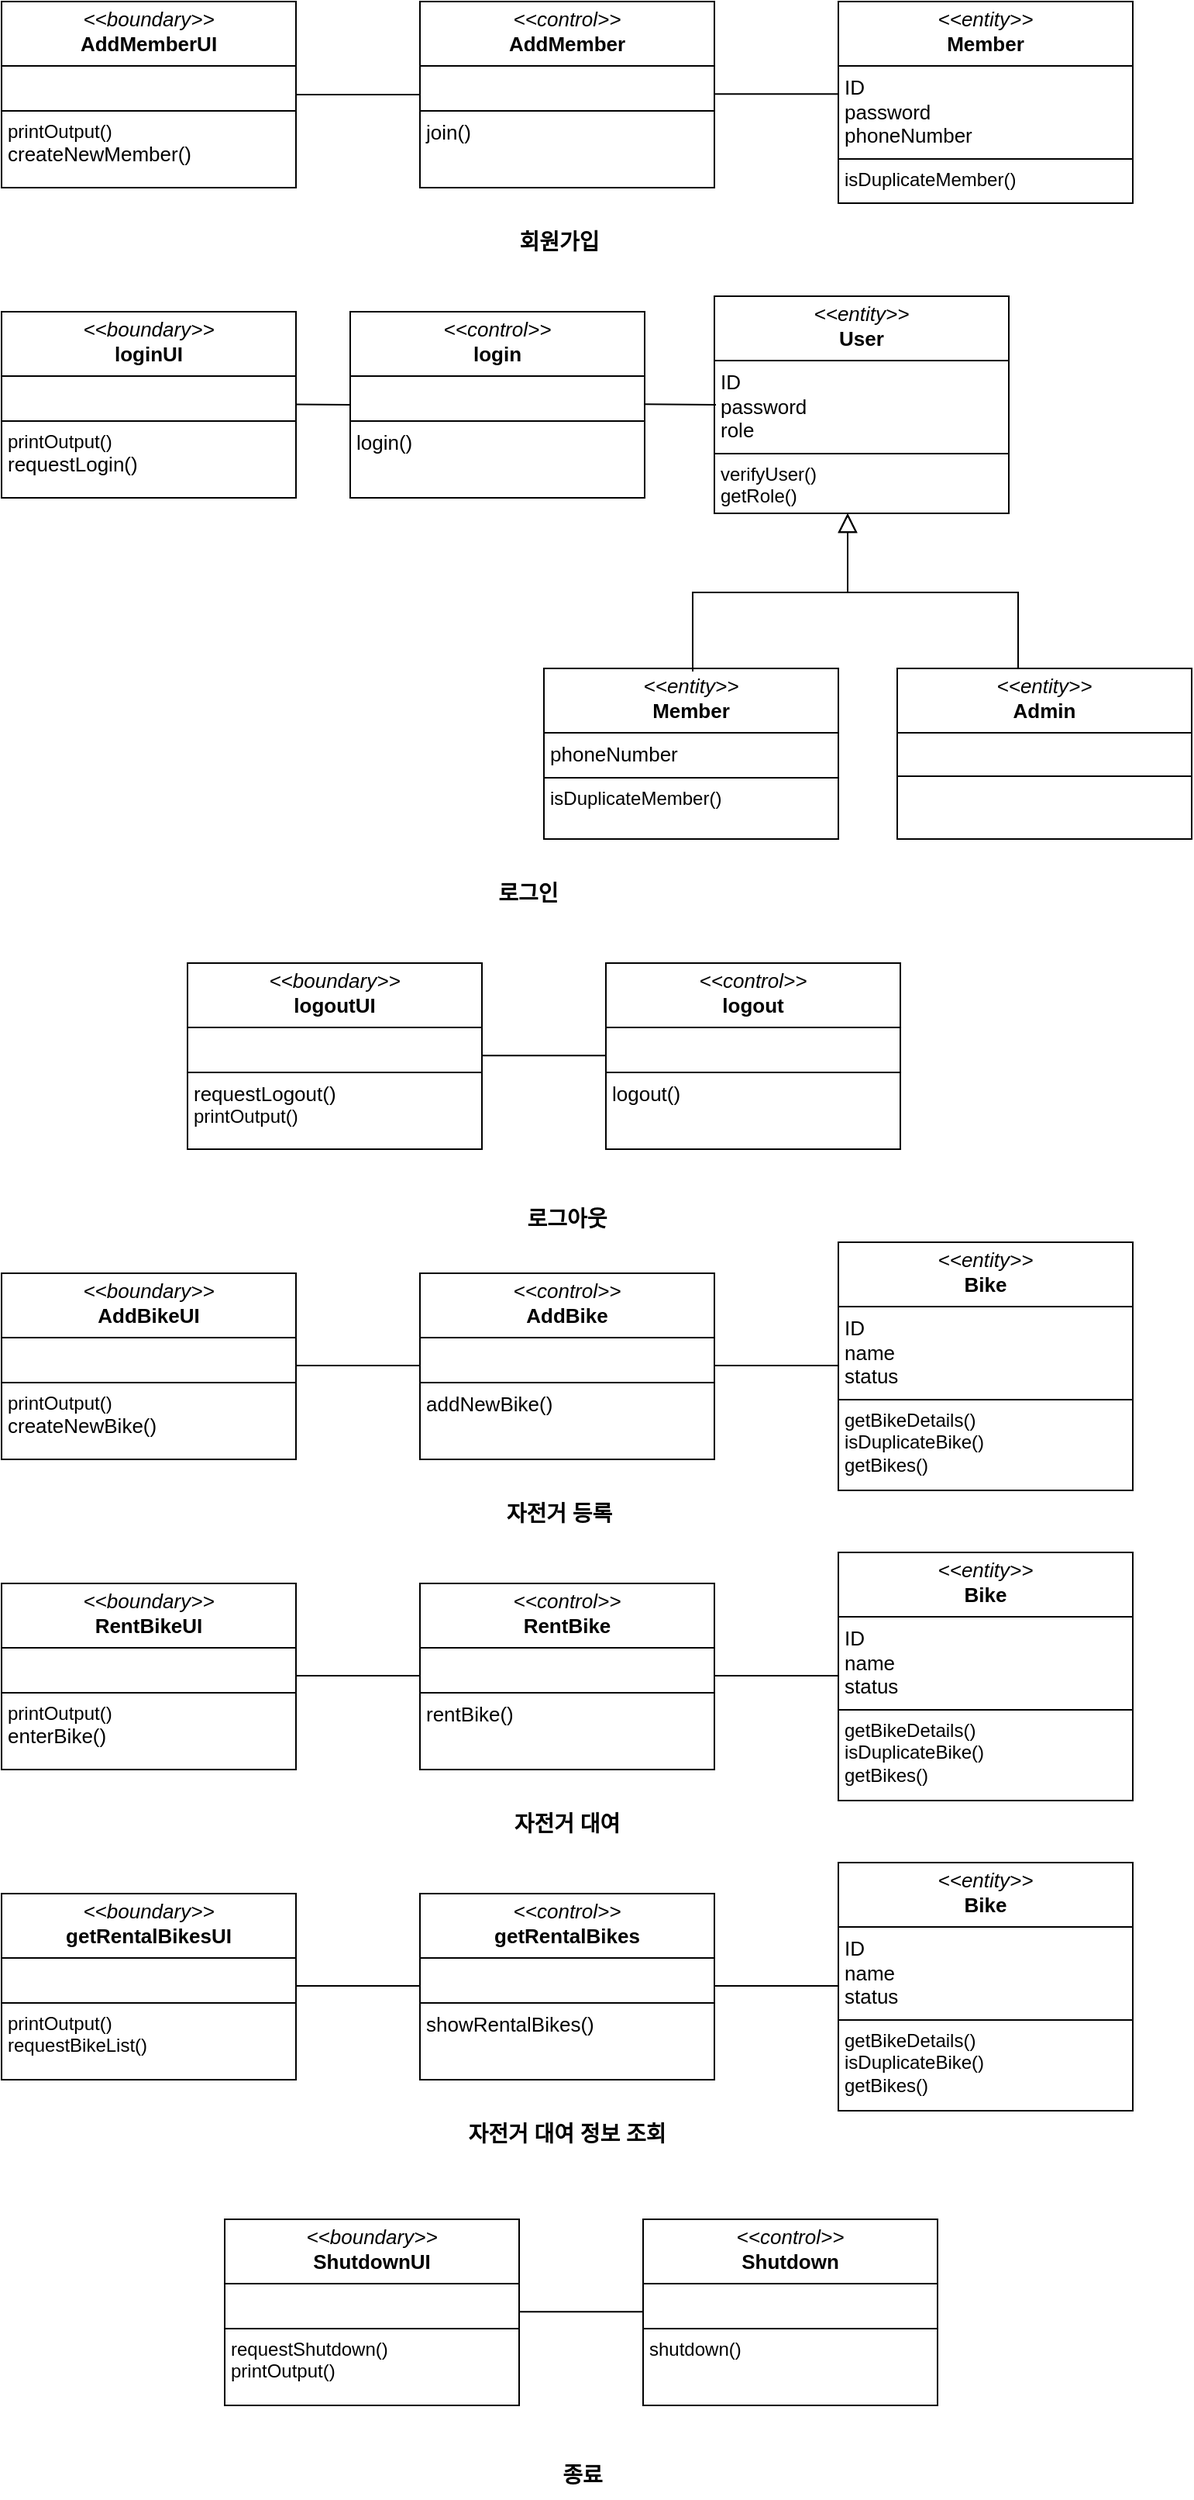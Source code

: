<mxfile version="27.0.5">
  <diagram id="C5RBs43oDa-KdzZeNtuy" name="Page-1">
    <mxGraphModel dx="983" dy="621" grid="1" gridSize="10" guides="1" tooltips="1" connect="1" arrows="1" fold="1" page="1" pageScale="1" pageWidth="827" pageHeight="1169" math="0" shadow="0">
      <root>
        <mxCell id="WIyWlLk6GJQsqaUBKTNV-0" />
        <mxCell id="WIyWlLk6GJQsqaUBKTNV-1" parent="WIyWlLk6GJQsqaUBKTNV-0" />
        <mxCell id="ouckDY2DTzFiGqXjEi13-0" value="&lt;p style=&quot;margin:0px;margin-top:4px;text-align:center;&quot;&gt;&lt;font style=&quot;font-size: 13px;&quot;&gt;&lt;i&gt;&amp;lt;&amp;lt;control&amp;gt;&amp;gt;&lt;/i&gt;&lt;br&gt;&lt;b&gt;AddMember&lt;/b&gt;&lt;/font&gt;&lt;/p&gt;&lt;hr size=&quot;1&quot; style=&quot;border-style:solid;&quot;&gt;&lt;p style=&quot;margin:0px;margin-left:4px;&quot;&gt;&lt;font style=&quot;font-size: 13px;&quot;&gt;&lt;br&gt;&lt;/font&gt;&lt;/p&gt;&lt;hr size=&quot;1&quot; style=&quot;border-style:solid;&quot;&gt;&lt;p style=&quot;margin:0px;margin-left:4px;&quot;&gt;&lt;font style=&quot;font-size: 13px;&quot;&gt;join()&lt;/font&gt;&lt;/p&gt;" style="verticalAlign=top;align=left;overflow=fill;html=1;whiteSpace=wrap;" parent="WIyWlLk6GJQsqaUBKTNV-1" vertex="1">
          <mxGeometry x="310" y="40" width="190" height="120" as="geometry" />
        </mxCell>
        <mxCell id="ouckDY2DTzFiGqXjEi13-2" value="&lt;p style=&quot;margin:0px;margin-top:4px;text-align:center;&quot;&gt;&lt;font style=&quot;font-size: 13px;&quot;&gt;&lt;i&gt;&amp;lt;&amp;lt;boundary&amp;gt;&amp;gt;&lt;/i&gt;&lt;br&gt;&lt;b&gt;AddMemberUI&lt;/b&gt;&lt;/font&gt;&lt;/p&gt;&lt;hr size=&quot;1&quot; style=&quot;border-style:solid;&quot;&gt;&lt;p style=&quot;margin:0px;margin-left:4px;&quot;&gt;&lt;font style=&quot;font-size: 13px;&quot;&gt;&lt;br&gt;&lt;/font&gt;&lt;/p&gt;&lt;hr size=&quot;1&quot; style=&quot;border-style:solid;&quot;&gt;&lt;p style=&quot;margin:0px;margin-left:4px;&quot;&gt;&lt;span style=&quot;background-color: rgb(255, 255, 255); text-align: center; text-wrap-mode: nowrap; color: light-dark(rgb(0, 0, 0), rgb(255, 255, 255));&quot;&gt;printOutput()&lt;/span&gt;&lt;/p&gt;&lt;p style=&quot;margin:0px;margin-left:4px;&quot;&gt;&lt;span style=&quot;font-size: 13px; background-color: transparent; color: light-dark(rgb(0, 0, 0), rgb(255, 255, 255));&quot;&gt;createNewMember()&lt;/span&gt;&lt;/p&gt;" style="verticalAlign=top;align=left;overflow=fill;html=1;whiteSpace=wrap;" parent="WIyWlLk6GJQsqaUBKTNV-1" vertex="1">
          <mxGeometry x="40" y="40" width="190" height="120" as="geometry" />
        </mxCell>
        <mxCell id="ouckDY2DTzFiGqXjEi13-3" value="&lt;p style=&quot;margin:0px;margin-top:4px;text-align:center;&quot;&gt;&lt;font style=&quot;font-size: 13px;&quot;&gt;&lt;i&gt;&amp;lt;&amp;lt;entity&amp;gt;&amp;gt;&lt;/i&gt;&lt;br&gt;&lt;b&gt;Member&lt;/b&gt;&lt;/font&gt;&lt;/p&gt;&lt;hr size=&quot;1&quot; style=&quot;border-style:solid;&quot;&gt;&lt;p style=&quot;margin:0px;margin-left:4px;&quot;&gt;&lt;span style=&quot;font-size: 13px;&quot;&gt;ID&lt;/span&gt;&lt;/p&gt;&lt;p style=&quot;margin:0px;margin-left:4px;&quot;&gt;&lt;span style=&quot;font-size: 13px;&quot;&gt;password&lt;/span&gt;&lt;/p&gt;&lt;p style=&quot;margin:0px;margin-left:4px;&quot;&gt;&lt;span style=&quot;font-size: 13px;&quot;&gt;phoneNumber&lt;/span&gt;&lt;/p&gt;&lt;hr size=&quot;1&quot; style=&quot;border-style:solid;&quot;&gt;&lt;p style=&quot;margin:0px;margin-left:4px;&quot;&gt;&lt;span style=&quot;text-align: center; text-wrap-mode: nowrap; background-color: rgb(255, 255, 255);&quot;&gt;isDuplicateMember()&lt;/span&gt;&lt;/p&gt;" style="verticalAlign=top;align=left;overflow=fill;html=1;whiteSpace=wrap;" parent="WIyWlLk6GJQsqaUBKTNV-1" vertex="1">
          <mxGeometry x="580" y="40" width="190" height="130" as="geometry" />
        </mxCell>
        <mxCell id="ouckDY2DTzFiGqXjEi13-4" value="회원가입" style="text;html=1;align=center;verticalAlign=middle;whiteSpace=wrap;rounded=0;fontSize=14;fontStyle=1" parent="WIyWlLk6GJQsqaUBKTNV-1" vertex="1">
          <mxGeometry x="370" y="180" width="60" height="30" as="geometry" />
        </mxCell>
        <mxCell id="ouckDY2DTzFiGqXjEi13-5" value="&lt;p style=&quot;margin:0px;margin-top:4px;text-align:center;&quot;&gt;&lt;font style=&quot;font-size: 13px;&quot;&gt;&lt;i&gt;&amp;lt;&amp;lt;control&amp;gt;&amp;gt;&lt;/i&gt;&lt;br&gt;&lt;b&gt;login&lt;/b&gt;&lt;/font&gt;&lt;/p&gt;&lt;hr size=&quot;1&quot; style=&quot;border-style:solid;&quot;&gt;&lt;p style=&quot;margin:0px;margin-left:4px;&quot;&gt;&lt;font style=&quot;font-size: 13px;&quot;&gt;&lt;br&gt;&lt;/font&gt;&lt;/p&gt;&lt;hr size=&quot;1&quot; style=&quot;border-style:solid;&quot;&gt;&lt;p style=&quot;margin:0px;margin-left:4px;&quot;&gt;&lt;font style=&quot;font-size: 13px;&quot;&gt;login()&lt;/font&gt;&lt;/p&gt;" style="verticalAlign=top;align=left;overflow=fill;html=1;whiteSpace=wrap;" parent="WIyWlLk6GJQsqaUBKTNV-1" vertex="1">
          <mxGeometry x="265" y="240" width="190" height="120" as="geometry" />
        </mxCell>
        <mxCell id="ouckDY2DTzFiGqXjEi13-7" value="&lt;p style=&quot;margin:0px;margin-top:4px;text-align:center;&quot;&gt;&lt;font style=&quot;font-size: 13px;&quot;&gt;&lt;i&gt;&amp;lt;&amp;lt;entity&amp;gt;&amp;gt;&lt;/i&gt;&lt;br&gt;&lt;b&gt;Member&lt;/b&gt;&lt;/font&gt;&lt;/p&gt;&lt;hr size=&quot;1&quot; style=&quot;border-style:solid;&quot;&gt;&lt;p style=&quot;margin:0px;margin-left:4px;&quot;&gt;&lt;span style=&quot;font-size: 13px; background-color: transparent; color: light-dark(rgb(0, 0, 0), rgb(255, 255, 255));&quot;&gt;phoneNumber&lt;/span&gt;&lt;/p&gt;&lt;hr size=&quot;1&quot; style=&quot;border-style:solid;&quot;&gt;&lt;p style=&quot;margin:0px;margin-left:4px;&quot;&gt;isDuplicateMember()&lt;/p&gt;" style="verticalAlign=top;align=left;overflow=fill;html=1;whiteSpace=wrap;" parent="WIyWlLk6GJQsqaUBKTNV-1" vertex="1">
          <mxGeometry x="390" y="470" width="190" height="110" as="geometry" />
        </mxCell>
        <mxCell id="ouckDY2DTzFiGqXjEi13-8" value="로그인" style="text;html=1;align=center;verticalAlign=middle;whiteSpace=wrap;rounded=0;fontSize=14;fontStyle=1" parent="WIyWlLk6GJQsqaUBKTNV-1" vertex="1">
          <mxGeometry x="350" y="600" width="60" height="30" as="geometry" />
        </mxCell>
        <mxCell id="ouckDY2DTzFiGqXjEi13-10" value="&lt;p style=&quot;margin:0px;margin-top:4px;text-align:center;&quot;&gt;&lt;font style=&quot;font-size: 13px;&quot;&gt;&lt;i&gt;&amp;lt;&amp;lt;boundary&amp;gt;&amp;gt;&lt;/i&gt;&lt;br&gt;&lt;b&gt;loginUI&lt;/b&gt;&lt;/font&gt;&lt;/p&gt;&lt;hr size=&quot;1&quot; style=&quot;border-style:solid;&quot;&gt;&lt;p style=&quot;margin:0px;margin-left:4px;&quot;&gt;&lt;font style=&quot;font-size: 13px;&quot;&gt;&lt;br&gt;&lt;/font&gt;&lt;/p&gt;&lt;hr size=&quot;1&quot; style=&quot;border-style:solid;&quot;&gt;&lt;p style=&quot;margin: 0px 0px 0px 4px;&quot;&gt;&lt;span style=&quot;background-color: rgb(255, 255, 255); text-align: center; text-wrap-mode: nowrap; color: light-dark(rgb(0, 0, 0), rgb(255, 255, 255));&quot;&gt;printOutput()&lt;/span&gt;&lt;/p&gt;&lt;p style=&quot;margin:0px;margin-left:4px;&quot;&gt;&lt;span style=&quot;font-size: 13px; background-color: transparent; color: light-dark(rgb(0, 0, 0), rgb(255, 255, 255));&quot;&gt;requestLogin()&lt;/span&gt;&lt;/p&gt;" style="verticalAlign=top;align=left;overflow=fill;html=1;whiteSpace=wrap;" parent="WIyWlLk6GJQsqaUBKTNV-1" vertex="1">
          <mxGeometry x="40" y="240" width="190" height="120" as="geometry" />
        </mxCell>
        <mxCell id="ouckDY2DTzFiGqXjEi13-14" value="" style="endArrow=block;endSize=10;endFill=0;shadow=0;strokeWidth=1;rounded=0;curved=0;edgeStyle=elbowEdgeStyle;elbow=vertical;" parent="WIyWlLk6GJQsqaUBKTNV-1" edge="1">
          <mxGeometry width="160" relative="1" as="geometry">
            <mxPoint x="486" y="472" as="sourcePoint" />
            <mxPoint x="586" y="370" as="targetPoint" />
          </mxGeometry>
        </mxCell>
        <mxCell id="ouckDY2DTzFiGqXjEi13-15" value="" style="endArrow=block;endSize=10;endFill=0;shadow=0;strokeWidth=1;rounded=0;curved=0;edgeStyle=elbowEdgeStyle;elbow=vertical;" parent="WIyWlLk6GJQsqaUBKTNV-1" edge="1">
          <mxGeometry width="160" relative="1" as="geometry">
            <mxPoint x="696" y="472" as="sourcePoint" />
            <mxPoint x="586" y="370" as="targetPoint" />
          </mxGeometry>
        </mxCell>
        <mxCell id="ouckDY2DTzFiGqXjEi13-16" value="&lt;p style=&quot;margin:0px;margin-top:4px;text-align:center;&quot;&gt;&lt;font style=&quot;font-size: 13px;&quot;&gt;&lt;i&gt;&amp;lt;&amp;lt;entity&amp;gt;&amp;gt;&lt;/i&gt;&lt;br&gt;&lt;b&gt;Admin&lt;/b&gt;&lt;/font&gt;&lt;/p&gt;&lt;hr size=&quot;1&quot; style=&quot;border-style:solid;&quot;&gt;&lt;p style=&quot;margin:0px;margin-left:4px;&quot;&gt;&lt;br&gt;&lt;/p&gt;&lt;hr size=&quot;1&quot; style=&quot;border-style:solid;&quot;&gt;&lt;p style=&quot;margin:0px;margin-left:4px;&quot;&gt;&lt;br&gt;&lt;/p&gt;" style="verticalAlign=top;align=left;overflow=fill;html=1;whiteSpace=wrap;" parent="WIyWlLk6GJQsqaUBKTNV-1" vertex="1">
          <mxGeometry x="618" y="470" width="190" height="110" as="geometry" />
        </mxCell>
        <mxCell id="ouckDY2DTzFiGqXjEi13-17" value="&lt;p style=&quot;margin:0px;margin-top:4px;text-align:center;&quot;&gt;&lt;font style=&quot;font-size: 13px;&quot;&gt;&lt;i&gt;&amp;lt;&amp;lt;entity&amp;gt;&amp;gt;&lt;/i&gt;&lt;br&gt;&lt;b&gt;User&lt;/b&gt;&lt;/font&gt;&lt;/p&gt;&lt;hr size=&quot;1&quot; style=&quot;border-style:solid;&quot;&gt;&lt;p style=&quot;margin:0px;margin-left:4px;&quot;&gt;&lt;span style=&quot;font-size: 13px;&quot;&gt;ID&lt;/span&gt;&lt;/p&gt;&lt;p style=&quot;margin:0px;margin-left:4px;&quot;&gt;&lt;span style=&quot;font-size: 13px;&quot;&gt;password&lt;/span&gt;&lt;/p&gt;&lt;p style=&quot;margin:0px;margin-left:4px;&quot;&gt;&lt;span style=&quot;font-size: 13px;&quot;&gt;role&lt;/span&gt;&lt;/p&gt;&lt;hr size=&quot;1&quot; style=&quot;border-style:solid;&quot;&gt;&lt;p style=&quot;margin:0px;margin-left:4px;&quot;&gt;verifyUser()&lt;/p&gt;&lt;p style=&quot;margin:0px;margin-left:4px;&quot;&gt;getRole()&lt;/p&gt;" style="verticalAlign=top;align=left;overflow=fill;html=1;whiteSpace=wrap;" parent="WIyWlLk6GJQsqaUBKTNV-1" vertex="1">
          <mxGeometry x="500" y="230" width="190" height="140" as="geometry" />
        </mxCell>
        <mxCell id="ouckDY2DTzFiGqXjEi13-18" value="&lt;p style=&quot;margin:0px;margin-top:4px;text-align:center;&quot;&gt;&lt;font style=&quot;font-size: 13px;&quot;&gt;&lt;i&gt;&amp;lt;&amp;lt;control&amp;gt;&amp;gt;&lt;/i&gt;&lt;br&gt;&lt;b&gt;logout&lt;/b&gt;&lt;/font&gt;&lt;/p&gt;&lt;hr size=&quot;1&quot; style=&quot;border-style:solid;&quot;&gt;&lt;p style=&quot;margin:0px;margin-left:4px;&quot;&gt;&lt;font style=&quot;font-size: 13px;&quot;&gt;&lt;br&gt;&lt;/font&gt;&lt;/p&gt;&lt;hr size=&quot;1&quot; style=&quot;border-style:solid;&quot;&gt;&lt;p style=&quot;margin:0px;margin-left:4px;&quot;&gt;&lt;font style=&quot;font-size: 13px;&quot;&gt;logout()&lt;/font&gt;&lt;/p&gt;" style="verticalAlign=top;align=left;overflow=fill;html=1;whiteSpace=wrap;" parent="WIyWlLk6GJQsqaUBKTNV-1" vertex="1">
          <mxGeometry x="430" y="660" width="190" height="120" as="geometry" />
        </mxCell>
        <mxCell id="ouckDY2DTzFiGqXjEi13-19" value="로그아웃" style="text;html=1;align=center;verticalAlign=middle;whiteSpace=wrap;rounded=0;fontSize=14;fontStyle=1" parent="WIyWlLk6GJQsqaUBKTNV-1" vertex="1">
          <mxGeometry x="375" y="810" width="60" height="30" as="geometry" />
        </mxCell>
        <mxCell id="ouckDY2DTzFiGqXjEi13-20" value="&lt;p style=&quot;margin:0px;margin-top:4px;text-align:center;&quot;&gt;&lt;font style=&quot;font-size: 13px;&quot;&gt;&lt;i&gt;&amp;lt;&amp;lt;boundary&amp;gt;&amp;gt;&lt;/i&gt;&lt;br&gt;&lt;b&gt;logoutUI&lt;/b&gt;&lt;/font&gt;&lt;/p&gt;&lt;hr size=&quot;1&quot; style=&quot;border-style:solid;&quot;&gt;&lt;p style=&quot;margin:0px;margin-left:4px;&quot;&gt;&lt;font style=&quot;font-size: 13px;&quot;&gt;&lt;br&gt;&lt;/font&gt;&lt;/p&gt;&lt;hr size=&quot;1&quot; style=&quot;border-style:solid;&quot;&gt;&lt;p style=&quot;margin:0px;margin-left:4px;&quot;&gt;&lt;span style=&quot;font-size: 13px; background-color: transparent; color: light-dark(rgb(0, 0, 0), rgb(255, 255, 255));&quot;&gt;requestLogout()&lt;/span&gt;&lt;/p&gt;&lt;p style=&quot;margin: 0px 0px 0px 4px;&quot;&gt;&lt;span style=&quot;background-color: rgb(255, 255, 255); text-align: center; text-wrap-mode: nowrap; color: light-dark(rgb(0, 0, 0), rgb(255, 255, 255));&quot;&gt;printOutput()&lt;/span&gt;&lt;/p&gt;&lt;div&gt;&lt;span style=&quot;background-color: rgb(255, 255, 255); text-align: center; text-wrap-mode: nowrap; color: light-dark(rgb(0, 0, 0), rgb(255, 255, 255));&quot;&gt;&lt;br&gt;&lt;/span&gt;&lt;/div&gt;" style="verticalAlign=top;align=left;overflow=fill;html=1;whiteSpace=wrap;" parent="WIyWlLk6GJQsqaUBKTNV-1" vertex="1">
          <mxGeometry x="160" y="660" width="190" height="120" as="geometry" />
        </mxCell>
        <mxCell id="ouckDY2DTzFiGqXjEi13-21" value="&lt;p style=&quot;margin:0px;margin-top:4px;text-align:center;&quot;&gt;&lt;font style=&quot;font-size: 13px;&quot;&gt;&lt;i&gt;&amp;lt;&amp;lt;control&amp;gt;&amp;gt;&lt;/i&gt;&lt;br&gt;&lt;b&gt;AddBike&lt;/b&gt;&lt;/font&gt;&lt;/p&gt;&lt;hr size=&quot;1&quot; style=&quot;border-style:solid;&quot;&gt;&lt;p style=&quot;margin:0px;margin-left:4px;&quot;&gt;&lt;font style=&quot;font-size: 13px;&quot;&gt;&lt;br&gt;&lt;/font&gt;&lt;/p&gt;&lt;hr size=&quot;1&quot; style=&quot;border-style:solid;&quot;&gt;&lt;p style=&quot;margin:0px;margin-left:4px;&quot;&gt;&lt;font style=&quot;font-size: 13px;&quot;&gt;addNewBike()&lt;/font&gt;&lt;/p&gt;" style="verticalAlign=top;align=left;overflow=fill;html=1;whiteSpace=wrap;" parent="WIyWlLk6GJQsqaUBKTNV-1" vertex="1">
          <mxGeometry x="310" y="860" width="190" height="120" as="geometry" />
        </mxCell>
        <mxCell id="ouckDY2DTzFiGqXjEi13-22" value="&lt;p style=&quot;margin:0px;margin-top:4px;text-align:center;&quot;&gt;&lt;font style=&quot;font-size: 13px;&quot;&gt;&lt;i&gt;&amp;lt;&amp;lt;boundary&amp;gt;&amp;gt;&lt;/i&gt;&lt;br&gt;&lt;b&gt;AddBikeUI&lt;/b&gt;&lt;/font&gt;&lt;/p&gt;&lt;hr size=&quot;1&quot; style=&quot;border-style:solid;&quot;&gt;&lt;p style=&quot;margin:0px;margin-left:4px;&quot;&gt;&lt;font style=&quot;font-size: 13px;&quot;&gt;&lt;br&gt;&lt;/font&gt;&lt;/p&gt;&lt;hr size=&quot;1&quot; style=&quot;border-style:solid;&quot;&gt;&lt;p style=&quot;margin: 0px 0px 0px 4px;&quot;&gt;&lt;span style=&quot;background-color: rgb(255, 255, 255); text-align: center; text-wrap-mode: nowrap; color: light-dark(rgb(0, 0, 0), rgb(255, 255, 255));&quot;&gt;printOutput()&lt;/span&gt;&lt;/p&gt;&lt;p style=&quot;margin:0px;margin-left:4px;&quot;&gt;&lt;span style=&quot;font-size: 13px; background-color: transparent; color: light-dark(rgb(0, 0, 0), rgb(255, 255, 255));&quot;&gt;createNewBike()&lt;/span&gt;&lt;/p&gt;" style="verticalAlign=top;align=left;overflow=fill;html=1;whiteSpace=wrap;" parent="WIyWlLk6GJQsqaUBKTNV-1" vertex="1">
          <mxGeometry x="40" y="860" width="190" height="120" as="geometry" />
        </mxCell>
        <mxCell id="ouckDY2DTzFiGqXjEi13-23" value="&lt;p style=&quot;margin:0px;margin-top:4px;text-align:center;&quot;&gt;&lt;font style=&quot;font-size: 13px;&quot;&gt;&lt;i&gt;&amp;lt;&amp;lt;entity&amp;gt;&amp;gt;&lt;/i&gt;&lt;br&gt;&lt;b&gt;Bike&lt;/b&gt;&lt;/font&gt;&lt;/p&gt;&lt;hr size=&quot;1&quot; style=&quot;border-style:solid;&quot;&gt;&lt;p style=&quot;margin:0px;margin-left:4px;&quot;&gt;&lt;span style=&quot;font-size: 13px;&quot;&gt;ID&lt;/span&gt;&lt;/p&gt;&lt;p style=&quot;margin:0px;margin-left:4px;&quot;&gt;&lt;span style=&quot;font-size: 13px;&quot;&gt;name&lt;/span&gt;&lt;/p&gt;&lt;p style=&quot;margin:0px;margin-left:4px;&quot;&gt;&lt;span style=&quot;font-size: 13px;&quot;&gt;status&lt;/span&gt;&lt;/p&gt;&lt;hr size=&quot;1&quot; style=&quot;border-style:solid;&quot;&gt;&lt;p style=&quot;margin: 0px 0px 0px 4px;&quot;&gt;getBikeDetails()&lt;/p&gt;&lt;p style=&quot;margin: 0px 0px 0px 4px;&quot;&gt;&lt;span style=&quot;text-align: center; text-wrap-mode: nowrap; background-color: rgb(255, 255, 255);&quot;&gt;isDuplicateBike()&lt;/span&gt;&lt;/p&gt;&lt;p style=&quot;margin: 0px 0px 0px 4px;&quot;&gt;&lt;span style=&quot;text-align: center; text-wrap-mode: nowrap; background-color: rgb(255, 255, 255);&quot;&gt;getBikes()&lt;/span&gt;&lt;/p&gt;" style="verticalAlign=top;align=left;overflow=fill;html=1;whiteSpace=wrap;" parent="WIyWlLk6GJQsqaUBKTNV-1" vertex="1">
          <mxGeometry x="580" y="840" width="190" height="160" as="geometry" />
        </mxCell>
        <mxCell id="ouckDY2DTzFiGqXjEi13-24" value="자전거 등록" style="text;html=1;align=center;verticalAlign=middle;whiteSpace=wrap;rounded=0;fontSize=14;fontStyle=1" parent="WIyWlLk6GJQsqaUBKTNV-1" vertex="1">
          <mxGeometry x="360" y="1000" width="80" height="30" as="geometry" />
        </mxCell>
        <mxCell id="ouckDY2DTzFiGqXjEi13-25" value="&lt;p style=&quot;margin:0px;margin-top:4px;text-align:center;&quot;&gt;&lt;font style=&quot;font-size: 13px;&quot;&gt;&lt;i&gt;&amp;lt;&amp;lt;control&amp;gt;&amp;gt;&lt;/i&gt;&lt;br&gt;&lt;b&gt;RentBike&lt;/b&gt;&lt;/font&gt;&lt;/p&gt;&lt;hr size=&quot;1&quot; style=&quot;border-style:solid;&quot;&gt;&lt;p style=&quot;margin:0px;margin-left:4px;&quot;&gt;&lt;font style=&quot;font-size: 13px;&quot;&gt;&lt;br&gt;&lt;/font&gt;&lt;/p&gt;&lt;hr size=&quot;1&quot; style=&quot;border-style:solid;&quot;&gt;&lt;p style=&quot;margin:0px;margin-left:4px;&quot;&gt;&lt;font style=&quot;font-size: 13px;&quot;&gt;rentBike()&lt;/font&gt;&lt;/p&gt;" style="verticalAlign=top;align=left;overflow=fill;html=1;whiteSpace=wrap;" parent="WIyWlLk6GJQsqaUBKTNV-1" vertex="1">
          <mxGeometry x="310" y="1060" width="190" height="120" as="geometry" />
        </mxCell>
        <mxCell id="ouckDY2DTzFiGqXjEi13-26" value="&lt;p style=&quot;margin:0px;margin-top:4px;text-align:center;&quot;&gt;&lt;font style=&quot;font-size: 13px;&quot;&gt;&lt;i&gt;&amp;lt;&amp;lt;boundary&amp;gt;&amp;gt;&lt;/i&gt;&lt;br&gt;&lt;b&gt;RentBikeUI&lt;/b&gt;&lt;/font&gt;&lt;/p&gt;&lt;hr size=&quot;1&quot; style=&quot;border-style:solid;&quot;&gt;&lt;p style=&quot;margin:0px;margin-left:4px;&quot;&gt;&lt;font style=&quot;font-size: 13px;&quot;&gt;&lt;br&gt;&lt;/font&gt;&lt;/p&gt;&lt;hr size=&quot;1&quot; style=&quot;border-style:solid;&quot;&gt;&lt;p style=&quot;margin: 0px 0px 0px 4px;&quot;&gt;&lt;span style=&quot;background-color: rgb(255, 255, 255); text-align: center; text-wrap-mode: nowrap; color: light-dark(rgb(0, 0, 0), rgb(255, 255, 255));&quot;&gt;printOutput()&lt;/span&gt;&lt;/p&gt;&lt;p style=&quot;margin:0px;margin-left:4px;&quot;&gt;&lt;span style=&quot;font-size: 13px; background-color: transparent; color: light-dark(rgb(0, 0, 0), rgb(255, 255, 255));&quot;&gt;enterBike()&lt;/span&gt;&lt;/p&gt;" style="verticalAlign=top;align=left;overflow=fill;html=1;whiteSpace=wrap;" parent="WIyWlLk6GJQsqaUBKTNV-1" vertex="1">
          <mxGeometry x="40" y="1060" width="190" height="120" as="geometry" />
        </mxCell>
        <mxCell id="ouckDY2DTzFiGqXjEi13-27" value="자전거 대여" style="text;html=1;align=center;verticalAlign=middle;whiteSpace=wrap;rounded=0;fontSize=14;fontStyle=1" parent="WIyWlLk6GJQsqaUBKTNV-1" vertex="1">
          <mxGeometry x="365" y="1200" width="80" height="30" as="geometry" />
        </mxCell>
        <mxCell id="ouckDY2DTzFiGqXjEi13-28" value="&lt;p style=&quot;margin:0px;margin-top:4px;text-align:center;&quot;&gt;&lt;font style=&quot;font-size: 13px;&quot;&gt;&lt;i&gt;&amp;lt;&amp;lt;control&amp;gt;&amp;gt;&lt;/i&gt;&lt;br&gt;&lt;b&gt;getRentalBikes&lt;/b&gt;&lt;/font&gt;&lt;/p&gt;&lt;hr size=&quot;1&quot; style=&quot;border-style:solid;&quot;&gt;&lt;p style=&quot;margin:0px;margin-left:4px;&quot;&gt;&lt;font style=&quot;font-size: 13px;&quot;&gt;&lt;br&gt;&lt;/font&gt;&lt;/p&gt;&lt;hr size=&quot;1&quot; style=&quot;border-style:solid;&quot;&gt;&lt;p style=&quot;margin:0px;margin-left:4px;&quot;&gt;&lt;font style=&quot;font-size: 13px;&quot;&gt;showRentalBikes()&lt;/font&gt;&lt;/p&gt;" style="verticalAlign=top;align=left;overflow=fill;html=1;whiteSpace=wrap;" parent="WIyWlLk6GJQsqaUBKTNV-1" vertex="1">
          <mxGeometry x="310" y="1260" width="190" height="120" as="geometry" />
        </mxCell>
        <mxCell id="ouckDY2DTzFiGqXjEi13-29" value="&lt;p style=&quot;margin:0px;margin-top:4px;text-align:center;&quot;&gt;&lt;font style=&quot;font-size: 13px;&quot;&gt;&lt;i&gt;&amp;lt;&amp;lt;boundary&amp;gt;&amp;gt;&lt;/i&gt;&lt;br&gt;&lt;b&gt;getRentalBikesUI&lt;/b&gt;&lt;/font&gt;&lt;/p&gt;&lt;hr size=&quot;1&quot; style=&quot;border-style:solid;&quot;&gt;&lt;p style=&quot;margin:0px;margin-left:4px;&quot;&gt;&lt;font style=&quot;font-size: 13px;&quot;&gt;&lt;br&gt;&lt;/font&gt;&lt;/p&gt;&lt;hr size=&quot;1&quot; style=&quot;border-style:solid;&quot;&gt;&lt;p style=&quot;margin: 0px 0px 0px 4px;&quot;&gt;&lt;span style=&quot;background-color: rgb(255, 255, 255); text-align: center; text-wrap-mode: nowrap; color: light-dark(rgb(0, 0, 0), rgb(255, 255, 255));&quot;&gt;printOutput()&lt;/span&gt;&lt;/p&gt;&lt;p style=&quot;margin: 0px 0px 0px 4px;&quot;&gt;&lt;span style=&quot;background-color: rgb(255, 255, 255); text-align: center; text-wrap-mode: nowrap; color: light-dark(rgb(0, 0, 0), rgb(255, 255, 255));&quot;&gt;requestBikeList()&lt;/span&gt;&lt;/p&gt;&lt;div&gt;&lt;span style=&quot;background-color: rgb(255, 255, 255); text-align: center; text-wrap-mode: nowrap; color: light-dark(rgb(0, 0, 0), rgb(255, 255, 255));&quot;&gt;&lt;br&gt;&lt;/span&gt;&lt;/div&gt;" style="verticalAlign=top;align=left;overflow=fill;html=1;whiteSpace=wrap;" parent="WIyWlLk6GJQsqaUBKTNV-1" vertex="1">
          <mxGeometry x="40" y="1260" width="190" height="120" as="geometry" />
        </mxCell>
        <mxCell id="ouckDY2DTzFiGqXjEi13-30" value="&lt;p style=&quot;margin:0px;margin-top:4px;text-align:center;&quot;&gt;&lt;font style=&quot;font-size: 13px;&quot;&gt;&lt;i&gt;&amp;lt;&amp;lt;entity&amp;gt;&amp;gt;&lt;/i&gt;&lt;br&gt;&lt;b&gt;Bike&lt;/b&gt;&lt;/font&gt;&lt;/p&gt;&lt;hr size=&quot;1&quot; style=&quot;border-style:solid;&quot;&gt;&lt;p style=&quot;margin:0px;margin-left:4px;&quot;&gt;&lt;span style=&quot;font-size: 13px;&quot;&gt;ID&lt;/span&gt;&lt;/p&gt;&lt;p style=&quot;margin:0px;margin-left:4px;&quot;&gt;&lt;span style=&quot;font-size: 13px;&quot;&gt;name&lt;/span&gt;&lt;/p&gt;&lt;p style=&quot;margin:0px;margin-left:4px;&quot;&gt;&lt;span style=&quot;font-size: 13px;&quot;&gt;status&lt;/span&gt;&lt;/p&gt;&lt;hr size=&quot;1&quot; style=&quot;border-style:solid;&quot;&gt;&lt;p style=&quot;margin:0px;margin-left:4px;&quot;&gt;getBikeDetails()&lt;/p&gt;&lt;p style=&quot;margin: 0px 0px 0px 4px;&quot;&gt;&lt;span style=&quot;text-align: center; text-wrap-mode: nowrap; background-color: rgb(255, 255, 255);&quot;&gt;isDuplicateBike()&lt;/span&gt;&lt;/p&gt;&lt;p style=&quot;margin: 0px 0px 0px 4px;&quot;&gt;&lt;span style=&quot;text-align: center; text-wrap-mode: nowrap; background-color: rgb(255, 255, 255);&quot;&gt;getBikes()&lt;/span&gt;&lt;/p&gt;" style="verticalAlign=top;align=left;overflow=fill;html=1;whiteSpace=wrap;" parent="WIyWlLk6GJQsqaUBKTNV-1" vertex="1">
          <mxGeometry x="580" y="1240" width="190" height="160" as="geometry" />
        </mxCell>
        <mxCell id="ouckDY2DTzFiGqXjEi13-31" value="자전거 대여 정보 조회" style="text;html=1;align=center;verticalAlign=middle;whiteSpace=wrap;rounded=0;fontSize=14;fontStyle=1" parent="WIyWlLk6GJQsqaUBKTNV-1" vertex="1">
          <mxGeometry x="330" y="1400" width="150" height="30" as="geometry" />
        </mxCell>
        <mxCell id="iF4DSWe0k8GnC5FmD6qm-7" value="" style="endArrow=none;html=1;rounded=0;exitX=1;exitY=0.5;exitDx=0;exitDy=0;entryX=0;entryY=0.5;entryDx=0;entryDy=0;" edge="1" parent="WIyWlLk6GJQsqaUBKTNV-1" source="ouckDY2DTzFiGqXjEi13-2" target="ouckDY2DTzFiGqXjEi13-0">
          <mxGeometry width="50" height="50" relative="1" as="geometry">
            <mxPoint x="260" y="120" as="sourcePoint" />
            <mxPoint x="310" y="70" as="targetPoint" />
          </mxGeometry>
        </mxCell>
        <mxCell id="iF4DSWe0k8GnC5FmD6qm-8" value="" style="endArrow=none;html=1;rounded=0;exitX=1;exitY=0.5;exitDx=0;exitDy=0;entryX=0;entryY=0.5;entryDx=0;entryDy=0;" edge="1" parent="WIyWlLk6GJQsqaUBKTNV-1">
          <mxGeometry width="50" height="50" relative="1" as="geometry">
            <mxPoint x="500" y="99.57" as="sourcePoint" />
            <mxPoint x="580" y="99.57" as="targetPoint" />
          </mxGeometry>
        </mxCell>
        <mxCell id="iF4DSWe0k8GnC5FmD6qm-9" value="" style="endArrow=none;html=1;rounded=0;exitX=1;exitY=0.5;exitDx=0;exitDy=0;entryX=0;entryY=0.5;entryDx=0;entryDy=0;" edge="1" parent="WIyWlLk6GJQsqaUBKTNV-1" target="ouckDY2DTzFiGqXjEi13-5">
          <mxGeometry width="50" height="50" relative="1" as="geometry">
            <mxPoint x="230" y="299.7" as="sourcePoint" />
            <mxPoint x="260" y="300" as="targetPoint" />
          </mxGeometry>
        </mxCell>
        <mxCell id="iF4DSWe0k8GnC5FmD6qm-10" value="" style="endArrow=none;html=1;rounded=0;exitX=1;exitY=0.5;exitDx=0;exitDy=0;" edge="1" parent="WIyWlLk6GJQsqaUBKTNV-1">
          <mxGeometry width="50" height="50" relative="1" as="geometry">
            <mxPoint x="455" y="299.64" as="sourcePoint" />
            <mxPoint x="501" y="300" as="targetPoint" />
          </mxGeometry>
        </mxCell>
        <mxCell id="iF4DSWe0k8GnC5FmD6qm-14" value="" style="endArrow=none;html=1;rounded=0;exitX=1;exitY=0.5;exitDx=0;exitDy=0;entryX=0;entryY=0.5;entryDx=0;entryDy=0;" edge="1" parent="WIyWlLk6GJQsqaUBKTNV-1">
          <mxGeometry width="50" height="50" relative="1" as="geometry">
            <mxPoint x="230" y="919.52" as="sourcePoint" />
            <mxPoint x="310" y="919.52" as="targetPoint" />
          </mxGeometry>
        </mxCell>
        <mxCell id="iF4DSWe0k8GnC5FmD6qm-16" value="" style="endArrow=none;html=1;rounded=0;exitX=1;exitY=0.5;exitDx=0;exitDy=0;entryX=0;entryY=0.5;entryDx=0;entryDy=0;" edge="1" parent="WIyWlLk6GJQsqaUBKTNV-1">
          <mxGeometry width="50" height="50" relative="1" as="geometry">
            <mxPoint x="500" y="919.52" as="sourcePoint" />
            <mxPoint x="580" y="919.52" as="targetPoint" />
          </mxGeometry>
        </mxCell>
        <mxCell id="iF4DSWe0k8GnC5FmD6qm-17" value="" style="endArrow=none;html=1;rounded=0;exitX=1;exitY=0.5;exitDx=0;exitDy=0;entryX=0;entryY=0.5;entryDx=0;entryDy=0;" edge="1" parent="WIyWlLk6GJQsqaUBKTNV-1">
          <mxGeometry width="50" height="50" relative="1" as="geometry">
            <mxPoint x="230" y="1119.52" as="sourcePoint" />
            <mxPoint x="310" y="1119.52" as="targetPoint" />
          </mxGeometry>
        </mxCell>
        <mxCell id="iF4DSWe0k8GnC5FmD6qm-18" value="&lt;p style=&quot;margin:0px;margin-top:4px;text-align:center;&quot;&gt;&lt;font style=&quot;font-size: 13px;&quot;&gt;&lt;i&gt;&amp;lt;&amp;lt;entity&amp;gt;&amp;gt;&lt;/i&gt;&lt;br&gt;&lt;b&gt;Bike&lt;/b&gt;&lt;/font&gt;&lt;/p&gt;&lt;hr size=&quot;1&quot; style=&quot;border-style:solid;&quot;&gt;&lt;p style=&quot;margin:0px;margin-left:4px;&quot;&gt;&lt;span style=&quot;font-size: 13px;&quot;&gt;ID&lt;/span&gt;&lt;/p&gt;&lt;p style=&quot;margin:0px;margin-left:4px;&quot;&gt;&lt;span style=&quot;font-size: 13px;&quot;&gt;name&lt;/span&gt;&lt;/p&gt;&lt;p style=&quot;margin:0px;margin-left:4px;&quot;&gt;&lt;span style=&quot;font-size: 13px;&quot;&gt;status&lt;/span&gt;&lt;/p&gt;&lt;hr size=&quot;1&quot; style=&quot;border-style:solid;&quot;&gt;&lt;p style=&quot;margin: 0px 0px 0px 4px;&quot;&gt;getBikeDetails()&lt;/p&gt;&lt;p style=&quot;margin: 0px 0px 0px 4px;&quot;&gt;&lt;span style=&quot;text-align: center; text-wrap-mode: nowrap; background-color: rgb(255, 255, 255);&quot;&gt;isDuplicateBike()&lt;/span&gt;&lt;/p&gt;&lt;p style=&quot;margin: 0px 0px 0px 4px;&quot;&gt;&lt;span style=&quot;text-align: center; text-wrap-mode: nowrap; background-color: rgb(255, 255, 255);&quot;&gt;getBikes()&lt;/span&gt;&lt;/p&gt;" style="verticalAlign=top;align=left;overflow=fill;html=1;whiteSpace=wrap;" vertex="1" parent="WIyWlLk6GJQsqaUBKTNV-1">
          <mxGeometry x="580" y="1040" width="190" height="160" as="geometry" />
        </mxCell>
        <mxCell id="iF4DSWe0k8GnC5FmD6qm-19" value="" style="endArrow=none;html=1;rounded=0;exitX=1;exitY=0.5;exitDx=0;exitDy=0;entryX=0;entryY=0.5;entryDx=0;entryDy=0;" edge="1" parent="WIyWlLk6GJQsqaUBKTNV-1">
          <mxGeometry width="50" height="50" relative="1" as="geometry">
            <mxPoint x="500" y="1119.52" as="sourcePoint" />
            <mxPoint x="580" y="1119.52" as="targetPoint" />
          </mxGeometry>
        </mxCell>
        <mxCell id="iF4DSWe0k8GnC5FmD6qm-20" value="" style="endArrow=none;html=1;rounded=0;exitX=1;exitY=0.5;exitDx=0;exitDy=0;entryX=0;entryY=0.5;entryDx=0;entryDy=0;" edge="1" parent="WIyWlLk6GJQsqaUBKTNV-1">
          <mxGeometry width="50" height="50" relative="1" as="geometry">
            <mxPoint x="230" y="1319.52" as="sourcePoint" />
            <mxPoint x="310" y="1319.52" as="targetPoint" />
          </mxGeometry>
        </mxCell>
        <mxCell id="iF4DSWe0k8GnC5FmD6qm-21" value="" style="endArrow=none;html=1;rounded=0;exitX=1;exitY=0.5;exitDx=0;exitDy=0;entryX=0;entryY=0.5;entryDx=0;entryDy=0;" edge="1" parent="WIyWlLk6GJQsqaUBKTNV-1">
          <mxGeometry width="50" height="50" relative="1" as="geometry">
            <mxPoint x="500" y="1319.52" as="sourcePoint" />
            <mxPoint x="580" y="1319.52" as="targetPoint" />
          </mxGeometry>
        </mxCell>
        <mxCell id="iF4DSWe0k8GnC5FmD6qm-23" value="" style="endArrow=none;html=1;rounded=0;exitX=1;exitY=0.5;exitDx=0;exitDy=0;entryX=0;entryY=0.5;entryDx=0;entryDy=0;" edge="1" parent="WIyWlLk6GJQsqaUBKTNV-1">
          <mxGeometry width="50" height="50" relative="1" as="geometry">
            <mxPoint x="350" y="719.62" as="sourcePoint" />
            <mxPoint x="430" y="719.62" as="targetPoint" />
          </mxGeometry>
        </mxCell>
        <mxCell id="iF4DSWe0k8GnC5FmD6qm-24" value="&lt;p style=&quot;margin:0px;margin-top:4px;text-align:center;&quot;&gt;&lt;font style=&quot;font-size: 13px;&quot;&gt;&lt;i&gt;&amp;lt;&amp;lt;control&amp;gt;&amp;gt;&lt;/i&gt;&lt;br&gt;&lt;b&gt;Shutdown&lt;/b&gt;&lt;/font&gt;&lt;/p&gt;&lt;hr size=&quot;1&quot; style=&quot;border-style:solid;&quot;&gt;&lt;p style=&quot;margin:0px;margin-left:4px;&quot;&gt;&lt;font style=&quot;font-size: 13px;&quot;&gt;&lt;br&gt;&lt;/font&gt;&lt;/p&gt;&lt;hr size=&quot;1&quot; style=&quot;border-style:solid;&quot;&gt;&lt;p style=&quot;margin:0px;margin-left:4px;&quot;&gt;&lt;span style=&quot;text-align: center; text-wrap-mode: nowrap; background-color: rgb(255, 255, 255);&quot;&gt;shutdown()&lt;/span&gt;&lt;/p&gt;" style="verticalAlign=top;align=left;overflow=fill;html=1;whiteSpace=wrap;" vertex="1" parent="WIyWlLk6GJQsqaUBKTNV-1">
          <mxGeometry x="454" y="1470" width="190" height="120" as="geometry" />
        </mxCell>
        <mxCell id="iF4DSWe0k8GnC5FmD6qm-25" value="종료" style="text;html=1;align=center;verticalAlign=middle;whiteSpace=wrap;rounded=0;fontSize=14;fontStyle=1" vertex="1" parent="WIyWlLk6GJQsqaUBKTNV-1">
          <mxGeometry x="385" y="1620" width="60" height="30" as="geometry" />
        </mxCell>
        <mxCell id="iF4DSWe0k8GnC5FmD6qm-26" value="&lt;p style=&quot;margin:0px;margin-top:4px;text-align:center;&quot;&gt;&lt;font style=&quot;font-size: 13px;&quot;&gt;&lt;i&gt;&amp;lt;&amp;lt;boundary&amp;gt;&amp;gt;&lt;/i&gt;&lt;br&gt;&lt;b&gt;ShutdownUI&lt;/b&gt;&lt;/font&gt;&lt;/p&gt;&lt;hr size=&quot;1&quot; style=&quot;border-style:solid;&quot;&gt;&lt;p style=&quot;margin:0px;margin-left:4px;&quot;&gt;&lt;font style=&quot;font-size: 13px;&quot;&gt;&lt;br&gt;&lt;/font&gt;&lt;/p&gt;&lt;hr size=&quot;1&quot; style=&quot;border-style:solid;&quot;&gt;&lt;p style=&quot;margin:0px;margin-left:4px;&quot;&gt;&lt;span style=&quot;background-color: rgb(255, 255, 255); text-align: center; text-wrap-mode: nowrap; color: light-dark(rgb(0, 0, 0), rgb(255, 255, 255));&quot;&gt;requestShutdown()&lt;/span&gt;&lt;/p&gt;&lt;p style=&quot;margin:0px;margin-left:4px;&quot;&gt;&lt;span style=&quot;background-color: light-dark(rgb(255, 255, 255), rgb(18, 18, 18)); color: light-dark(rgb(0, 0, 0), rgb(255, 255, 255)); text-align: center; text-wrap-mode: nowrap;&quot;&gt;printOutput()&lt;/span&gt;&lt;/p&gt;&lt;div&gt;&lt;span style=&quot;background-color: rgb(255, 255, 255); text-align: center; text-wrap-mode: nowrap; color: light-dark(rgb(0, 0, 0), rgb(255, 255, 255));&quot;&gt;&lt;br&gt;&lt;/span&gt;&lt;/div&gt;" style="verticalAlign=top;align=left;overflow=fill;html=1;whiteSpace=wrap;" vertex="1" parent="WIyWlLk6GJQsqaUBKTNV-1">
          <mxGeometry x="184" y="1470" width="190" height="120" as="geometry" />
        </mxCell>
        <mxCell id="iF4DSWe0k8GnC5FmD6qm-27" value="" style="endArrow=none;html=1;rounded=0;exitX=1;exitY=0.5;exitDx=0;exitDy=0;entryX=0;entryY=0.5;entryDx=0;entryDy=0;" edge="1" parent="WIyWlLk6GJQsqaUBKTNV-1">
          <mxGeometry width="50" height="50" relative="1" as="geometry">
            <mxPoint x="374" y="1529.62" as="sourcePoint" />
            <mxPoint x="454" y="1529.62" as="targetPoint" />
          </mxGeometry>
        </mxCell>
      </root>
    </mxGraphModel>
  </diagram>
</mxfile>
